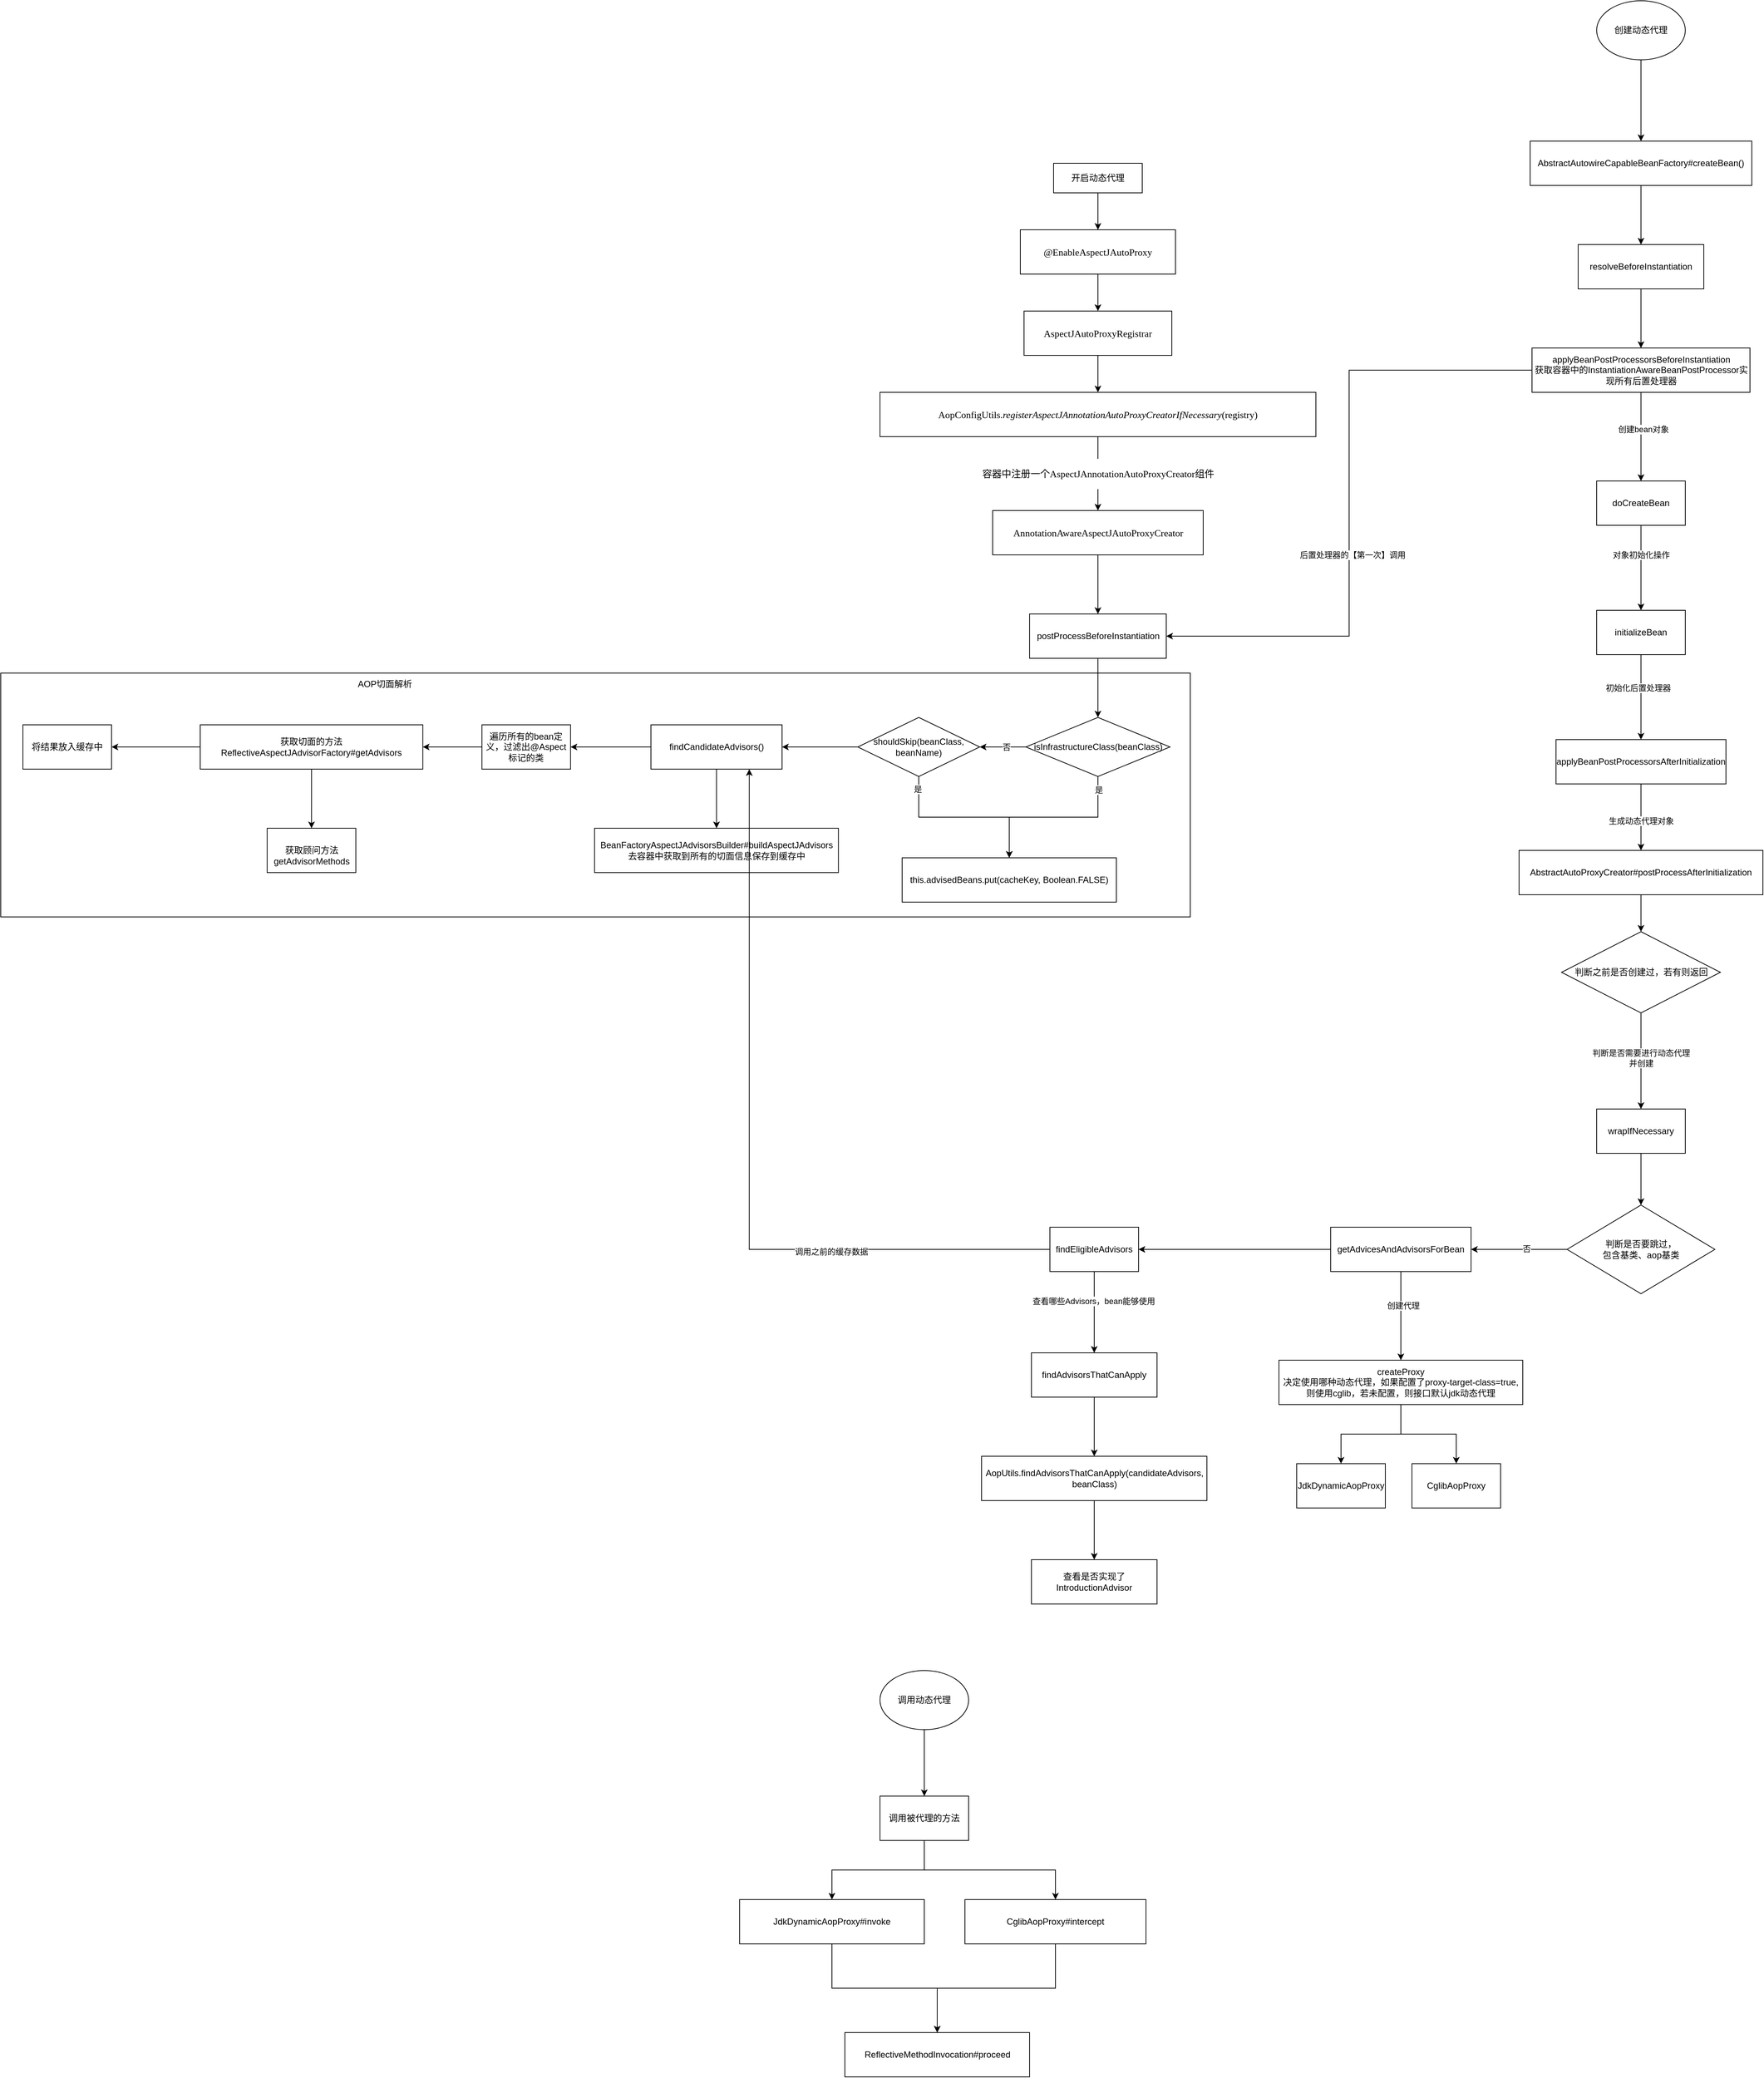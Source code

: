<mxfile version="17.4.2" type="github">
  <diagram id="zqGLJk5UMvPrqmy6urZE" name="Page-1">
    <mxGraphModel dx="2436" dy="1605" grid="1" gridSize="10" guides="1" tooltips="1" connect="1" arrows="1" fold="1" page="1" pageScale="1" pageWidth="827" pageHeight="1169" math="0" shadow="0">
      <root>
        <mxCell id="0" />
        <mxCell id="1" parent="0" />
        <mxCell id="qAHA5m0EomlQa44xy-ke-46" value="" style="rounded=0;whiteSpace=wrap;html=1;" vertex="1" parent="1">
          <mxGeometry x="-1340" y="670" width="1610" height="330" as="geometry" />
        </mxCell>
        <mxCell id="RtKo5a0ZY0x2Z-9psbsB-5" value="" style="edgeStyle=orthogonalEdgeStyle;rounded=0;orthogonalLoop=1;jettySize=auto;html=1;fontColor=#000000;" parent="1" source="RtKo5a0ZY0x2Z-9psbsB-1" target="RtKo5a0ZY0x2Z-9psbsB-4" edge="1">
          <mxGeometry relative="1" as="geometry" />
        </mxCell>
        <mxCell id="RtKo5a0ZY0x2Z-9psbsB-1" value="&lt;pre style=&quot;font-family: &amp;#34;consolas&amp;#34; ; font-size: 9.8pt&quot;&gt;@EnableAspectJAutoProxy&lt;/pre&gt;" style="rounded=0;whiteSpace=wrap;html=1;" parent="1" vertex="1">
          <mxGeometry x="40" y="70" width="210" height="60" as="geometry" />
        </mxCell>
        <mxCell id="RtKo5a0ZY0x2Z-9psbsB-3" style="edgeStyle=orthogonalEdgeStyle;rounded=0;orthogonalLoop=1;jettySize=auto;html=1;exitX=0.5;exitY=1;exitDx=0;exitDy=0;fontColor=#000000;" parent="1" source="RtKo5a0ZY0x2Z-9psbsB-2" target="RtKo5a0ZY0x2Z-9psbsB-1" edge="1">
          <mxGeometry relative="1" as="geometry" />
        </mxCell>
        <mxCell id="RtKo5a0ZY0x2Z-9psbsB-2" value="开启动态代理" style="rounded=0;whiteSpace=wrap;html=1;labelBackgroundColor=none;fontColor=#000000;" parent="1" vertex="1">
          <mxGeometry x="85" y="-20" width="120" height="40" as="geometry" />
        </mxCell>
        <mxCell id="RtKo5a0ZY0x2Z-9psbsB-7" value="" style="edgeStyle=orthogonalEdgeStyle;rounded=0;orthogonalLoop=1;jettySize=auto;html=1;fontColor=#000000;" parent="1" source="RtKo5a0ZY0x2Z-9psbsB-4" target="RtKo5a0ZY0x2Z-9psbsB-6" edge="1">
          <mxGeometry relative="1" as="geometry" />
        </mxCell>
        <mxCell id="RtKo5a0ZY0x2Z-9psbsB-4" value="&lt;pre style=&quot;font-family: &amp;#34;consolas&amp;#34; ; font-size: 9.8pt&quot;&gt;&lt;span style=&quot;background-color: rgb(255 , 255 , 255)&quot;&gt;AspectJAutoProxyRegistrar&lt;/span&gt;&lt;/pre&gt;" style="whiteSpace=wrap;html=1;rounded=0;strokeColor=#000000;" parent="1" vertex="1">
          <mxGeometry x="45" y="180" width="200" height="60" as="geometry" />
        </mxCell>
        <mxCell id="20RAIoxAXlQ54bQeJQ28-2" value="" style="edgeStyle=orthogonalEdgeStyle;rounded=0;orthogonalLoop=1;jettySize=auto;html=1;fontColor=#000000;" parent="1" source="RtKo5a0ZY0x2Z-9psbsB-6" target="20RAIoxAXlQ54bQeJQ28-1" edge="1">
          <mxGeometry relative="1" as="geometry" />
        </mxCell>
        <mxCell id="20RAIoxAXlQ54bQeJQ28-3" value="&lt;pre style=&quot;font-family: &amp;#34;arial&amp;#34; ; font-size: 9.8pt&quot;&gt;&lt;span style=&quot;background-color: rgb(255 , 255 , 255)&quot;&gt;容器中注册一个&lt;span style=&quot;font-family: &amp;#34;consolas&amp;#34;&quot;&gt;AspectJAnnotationAutoProxyCreator&lt;/span&gt;组件&lt;/span&gt;&lt;/pre&gt;" style="edgeLabel;html=1;align=center;verticalAlign=middle;resizable=0;points=[];fontColor=#000000;" parent="20RAIoxAXlQ54bQeJQ28-2" vertex="1" connectable="0">
          <mxGeometry x="-0.306" y="-1" relative="1" as="geometry">
            <mxPoint x="1" y="15" as="offset" />
          </mxGeometry>
        </mxCell>
        <mxCell id="RtKo5a0ZY0x2Z-9psbsB-6" value="&lt;pre style=&quot;font-family: &amp;#34;consolas&amp;#34; ; font-size: 9.8pt&quot;&gt;&lt;span style=&quot;background-color: rgb(255 , 255 , 255)&quot;&gt;AopConfigUtils.&lt;span style=&quot;font-style: italic&quot;&gt;registerAspectJAnnotationAutoProxyCreatorIfNecessary&lt;/span&gt;(registry)&lt;/span&gt;&lt;/pre&gt;" style="whiteSpace=wrap;html=1;strokeColor=#000000;rounded=0;" parent="1" vertex="1">
          <mxGeometry x="-150" y="290" width="590" height="60" as="geometry" />
        </mxCell>
        <mxCell id="qAHA5m0EomlQa44xy-ke-2" value="" style="edgeStyle=orthogonalEdgeStyle;rounded=0;orthogonalLoop=1;jettySize=auto;html=1;" edge="1" parent="1" source="20RAIoxAXlQ54bQeJQ28-1" target="qAHA5m0EomlQa44xy-ke-1">
          <mxGeometry relative="1" as="geometry" />
        </mxCell>
        <mxCell id="20RAIoxAXlQ54bQeJQ28-1" value="&lt;pre style=&quot;font-family: &amp;#34;consolas&amp;#34; ; font-size: 9.8pt&quot;&gt;&lt;span style=&quot;background-color: rgb(255 , 255 , 255)&quot;&gt;AnnotationAwareAspectJAutoProxyCreator&lt;/span&gt;&lt;/pre&gt;" style="whiteSpace=wrap;html=1;strokeColor=#000000;rounded=0;" parent="1" vertex="1">
          <mxGeometry x="2.5" y="450" width="285" height="60" as="geometry" />
        </mxCell>
        <mxCell id="qAHA5m0EomlQa44xy-ke-4" value="" style="edgeStyle=orthogonalEdgeStyle;rounded=0;orthogonalLoop=1;jettySize=auto;html=1;" edge="1" parent="1" source="qAHA5m0EomlQa44xy-ke-1" target="qAHA5m0EomlQa44xy-ke-3">
          <mxGeometry relative="1" as="geometry" />
        </mxCell>
        <mxCell id="qAHA5m0EomlQa44xy-ke-1" value="postProcessBeforeInstantiation" style="whiteSpace=wrap;html=1;strokeColor=#000000;rounded=0;" vertex="1" parent="1">
          <mxGeometry x="52.5" y="590" width="185" height="60" as="geometry" />
        </mxCell>
        <mxCell id="qAHA5m0EomlQa44xy-ke-6" value="" style="edgeStyle=orthogonalEdgeStyle;rounded=0;orthogonalLoop=1;jettySize=auto;html=1;" edge="1" parent="1" source="qAHA5m0EomlQa44xy-ke-3" target="qAHA5m0EomlQa44xy-ke-5">
          <mxGeometry relative="1" as="geometry" />
        </mxCell>
        <mxCell id="qAHA5m0EomlQa44xy-ke-12" value="否" style="edgeLabel;html=1;align=center;verticalAlign=middle;resizable=0;points=[];" vertex="1" connectable="0" parent="qAHA5m0EomlQa44xy-ke-6">
          <mxGeometry x="-0.687" relative="1" as="geometry">
            <mxPoint x="-17" as="offset" />
          </mxGeometry>
        </mxCell>
        <mxCell id="qAHA5m0EomlQa44xy-ke-9" style="edgeStyle=orthogonalEdgeStyle;rounded=0;orthogonalLoop=1;jettySize=auto;html=1;entryX=0.5;entryY=0;entryDx=0;entryDy=0;" edge="1" parent="1" source="qAHA5m0EomlQa44xy-ke-3" target="qAHA5m0EomlQa44xy-ke-7">
          <mxGeometry relative="1" as="geometry" />
        </mxCell>
        <mxCell id="qAHA5m0EomlQa44xy-ke-10" value="是" style="edgeLabel;html=1;align=center;verticalAlign=middle;resizable=0;points=[];" vertex="1" connectable="0" parent="qAHA5m0EomlQa44xy-ke-9">
          <mxGeometry x="-0.845" y="1" relative="1" as="geometry">
            <mxPoint as="offset" />
          </mxGeometry>
        </mxCell>
        <mxCell id="qAHA5m0EomlQa44xy-ke-3" value="isInfrastructureClass(beanClass)" style="rhombus;whiteSpace=wrap;html=1;strokeColor=#000000;rounded=0;" vertex="1" parent="1">
          <mxGeometry x="47.5" y="730" width="195" height="80" as="geometry" />
        </mxCell>
        <mxCell id="qAHA5m0EomlQa44xy-ke-8" value="" style="edgeStyle=orthogonalEdgeStyle;rounded=0;orthogonalLoop=1;jettySize=auto;html=1;" edge="1" parent="1" source="qAHA5m0EomlQa44xy-ke-5" target="qAHA5m0EomlQa44xy-ke-7">
          <mxGeometry relative="1" as="geometry" />
        </mxCell>
        <mxCell id="qAHA5m0EomlQa44xy-ke-11" value="是" style="edgeLabel;html=1;align=center;verticalAlign=middle;resizable=0;points=[];" vertex="1" connectable="0" parent="qAHA5m0EomlQa44xy-ke-8">
          <mxGeometry x="-0.855" y="-2" relative="1" as="geometry">
            <mxPoint as="offset" />
          </mxGeometry>
        </mxCell>
        <mxCell id="qAHA5m0EomlQa44xy-ke-14" value="" style="edgeStyle=orthogonalEdgeStyle;rounded=0;orthogonalLoop=1;jettySize=auto;html=1;" edge="1" parent="1" source="qAHA5m0EomlQa44xy-ke-5" target="qAHA5m0EomlQa44xy-ke-13">
          <mxGeometry relative="1" as="geometry" />
        </mxCell>
        <mxCell id="qAHA5m0EomlQa44xy-ke-5" value="shouldSkip(beanClass, beanName)" style="rhombus;whiteSpace=wrap;html=1;strokeColor=#000000;rounded=0;" vertex="1" parent="1">
          <mxGeometry x="-180" y="730" width="165" height="80" as="geometry" />
        </mxCell>
        <mxCell id="qAHA5m0EomlQa44xy-ke-7" value="this.advisedBeans.put(cacheKey, Boolean.FALSE)" style="whiteSpace=wrap;html=1;strokeColor=#000000;rounded=0;" vertex="1" parent="1">
          <mxGeometry x="-120" y="920" width="290" height="60" as="geometry" />
        </mxCell>
        <mxCell id="qAHA5m0EomlQa44xy-ke-22" value="" style="edgeStyle=orthogonalEdgeStyle;rounded=0;orthogonalLoop=1;jettySize=auto;html=1;" edge="1" parent="1" source="qAHA5m0EomlQa44xy-ke-13" target="qAHA5m0EomlQa44xy-ke-21">
          <mxGeometry relative="1" as="geometry" />
        </mxCell>
        <mxCell id="qAHA5m0EomlQa44xy-ke-24" value="" style="edgeStyle=orthogonalEdgeStyle;rounded=0;orthogonalLoop=1;jettySize=auto;html=1;" edge="1" parent="1" source="qAHA5m0EomlQa44xy-ke-13" target="qAHA5m0EomlQa44xy-ke-23">
          <mxGeometry relative="1" as="geometry" />
        </mxCell>
        <mxCell id="qAHA5m0EomlQa44xy-ke-13" value="findCandidateAdvisors()" style="whiteSpace=wrap;html=1;strokeColor=#000000;rounded=0;" vertex="1" parent="1">
          <mxGeometry x="-460" y="740" width="177.5" height="60" as="geometry" />
        </mxCell>
        <mxCell id="qAHA5m0EomlQa44xy-ke-17" value="" style="edgeStyle=orthogonalEdgeStyle;rounded=0;orthogonalLoop=1;jettySize=auto;html=1;" edge="1" parent="1" source="qAHA5m0EomlQa44xy-ke-15" target="qAHA5m0EomlQa44xy-ke-16">
          <mxGeometry relative="1" as="geometry" />
        </mxCell>
        <mxCell id="qAHA5m0EomlQa44xy-ke-15" value="AbstractAutowireCapableBeanFactory#createBean()" style="rounded=0;whiteSpace=wrap;html=1;" vertex="1" parent="1">
          <mxGeometry x="730" y="-50" width="300" height="60" as="geometry" />
        </mxCell>
        <mxCell id="qAHA5m0EomlQa44xy-ke-19" value="" style="edgeStyle=orthogonalEdgeStyle;rounded=0;orthogonalLoop=1;jettySize=auto;html=1;" edge="1" parent="1" source="qAHA5m0EomlQa44xy-ke-16" target="qAHA5m0EomlQa44xy-ke-18">
          <mxGeometry relative="1" as="geometry" />
        </mxCell>
        <mxCell id="qAHA5m0EomlQa44xy-ke-16" value="resolveBeforeInstantiation" style="whiteSpace=wrap;html=1;rounded=0;" vertex="1" parent="1">
          <mxGeometry x="795" y="90" width="170" height="60" as="geometry" />
        </mxCell>
        <mxCell id="qAHA5m0EomlQa44xy-ke-32" style="edgeStyle=orthogonalEdgeStyle;rounded=0;orthogonalLoop=1;jettySize=auto;html=1;entryX=1;entryY=0.5;entryDx=0;entryDy=0;" edge="1" parent="1" source="qAHA5m0EomlQa44xy-ke-18" target="qAHA5m0EomlQa44xy-ke-1">
          <mxGeometry relative="1" as="geometry" />
        </mxCell>
        <mxCell id="qAHA5m0EomlQa44xy-ke-33" value="后置处理器的【第一次】调用&amp;nbsp;" style="edgeLabel;html=1;align=center;verticalAlign=middle;resizable=0;points=[];" vertex="1" connectable="0" parent="qAHA5m0EomlQa44xy-ke-32">
          <mxGeometry x="-0.514" y="-1" relative="1" as="geometry">
            <mxPoint x="-34" y="251" as="offset" />
          </mxGeometry>
        </mxCell>
        <mxCell id="qAHA5m0EomlQa44xy-ke-35" value="" style="edgeStyle=orthogonalEdgeStyle;rounded=0;orthogonalLoop=1;jettySize=auto;html=1;" edge="1" parent="1" source="qAHA5m0EomlQa44xy-ke-18" target="qAHA5m0EomlQa44xy-ke-34">
          <mxGeometry relative="1" as="geometry" />
        </mxCell>
        <mxCell id="qAHA5m0EomlQa44xy-ke-36" value="创建bean对象" style="edgeLabel;html=1;align=center;verticalAlign=middle;resizable=0;points=[];" vertex="1" connectable="0" parent="qAHA5m0EomlQa44xy-ke-35">
          <mxGeometry x="-0.172" y="3" relative="1" as="geometry">
            <mxPoint as="offset" />
          </mxGeometry>
        </mxCell>
        <mxCell id="qAHA5m0EomlQa44xy-ke-18" value="applyBeanPostProcessorsBeforeInstantiation&lt;br&gt;获取容器中的InstantiationAwareBeanPostProcessor实现所有后置处理器" style="whiteSpace=wrap;html=1;rounded=0;" vertex="1" parent="1">
          <mxGeometry x="732.5" y="230" width="295" height="60" as="geometry" />
        </mxCell>
        <mxCell id="qAHA5m0EomlQa44xy-ke-21" value="BeanFactoryAspectJAdvisorsBuilder#buildAspectJAdvisors&lt;br&gt;去容器中获取到所有的切面信息保存到缓存中" style="whiteSpace=wrap;html=1;strokeColor=#000000;rounded=0;" vertex="1" parent="1">
          <mxGeometry x="-536.25" y="880" width="330" height="60" as="geometry" />
        </mxCell>
        <mxCell id="qAHA5m0EomlQa44xy-ke-26" value="" style="edgeStyle=orthogonalEdgeStyle;rounded=0;orthogonalLoop=1;jettySize=auto;html=1;" edge="1" parent="1" source="qAHA5m0EomlQa44xy-ke-23" target="qAHA5m0EomlQa44xy-ke-25">
          <mxGeometry relative="1" as="geometry" />
        </mxCell>
        <mxCell id="qAHA5m0EomlQa44xy-ke-23" value="遍历所有的bean定义，过滤出@Aspect标记的类" style="whiteSpace=wrap;html=1;strokeColor=#000000;rounded=0;" vertex="1" parent="1">
          <mxGeometry x="-688.75" y="740" width="120" height="60" as="geometry" />
        </mxCell>
        <mxCell id="qAHA5m0EomlQa44xy-ke-28" value="" style="edgeStyle=orthogonalEdgeStyle;rounded=0;orthogonalLoop=1;jettySize=auto;html=1;" edge="1" parent="1" source="qAHA5m0EomlQa44xy-ke-25" target="qAHA5m0EomlQa44xy-ke-27">
          <mxGeometry relative="1" as="geometry" />
        </mxCell>
        <mxCell id="qAHA5m0EomlQa44xy-ke-30" value="" style="edgeStyle=orthogonalEdgeStyle;rounded=0;orthogonalLoop=1;jettySize=auto;html=1;" edge="1" parent="1" source="qAHA5m0EomlQa44xy-ke-25" target="qAHA5m0EomlQa44xy-ke-29">
          <mxGeometry relative="1" as="geometry" />
        </mxCell>
        <mxCell id="qAHA5m0EomlQa44xy-ke-25" value="获取切面的方法&lt;br&gt;ReflectiveAspectJAdvisorFactory#getAdvisors" style="whiteSpace=wrap;html=1;strokeColor=#000000;rounded=0;" vertex="1" parent="1">
          <mxGeometry x="-1070" y="740" width="301.25" height="60" as="geometry" />
        </mxCell>
        <mxCell id="qAHA5m0EomlQa44xy-ke-27" value="将结果放入缓存中" style="whiteSpace=wrap;html=1;strokeColor=#000000;rounded=0;" vertex="1" parent="1">
          <mxGeometry x="-1309.995" y="740" width="120" height="60" as="geometry" />
        </mxCell>
        <mxCell id="qAHA5m0EomlQa44xy-ke-29" value="&lt;br&gt;获取顾问方法getAdvisorMethods" style="whiteSpace=wrap;html=1;strokeColor=#000000;rounded=0;" vertex="1" parent="1">
          <mxGeometry x="-979.375" y="880" width="120" height="60" as="geometry" />
        </mxCell>
        <mxCell id="qAHA5m0EomlQa44xy-ke-38" value="" style="edgeStyle=orthogonalEdgeStyle;rounded=0;orthogonalLoop=1;jettySize=auto;html=1;" edge="1" parent="1" source="qAHA5m0EomlQa44xy-ke-34" target="qAHA5m0EomlQa44xy-ke-37">
          <mxGeometry relative="1" as="geometry" />
        </mxCell>
        <mxCell id="qAHA5m0EomlQa44xy-ke-39" value="对象初始化操作" style="edgeLabel;html=1;align=center;verticalAlign=middle;resizable=0;points=[];" vertex="1" connectable="0" parent="qAHA5m0EomlQa44xy-ke-38">
          <mxGeometry x="-0.31" relative="1" as="geometry">
            <mxPoint as="offset" />
          </mxGeometry>
        </mxCell>
        <mxCell id="qAHA5m0EomlQa44xy-ke-34" value="doCreateBean" style="whiteSpace=wrap;html=1;rounded=0;" vertex="1" parent="1">
          <mxGeometry x="820" y="410" width="120" height="60" as="geometry" />
        </mxCell>
        <mxCell id="qAHA5m0EomlQa44xy-ke-41" value="" style="edgeStyle=orthogonalEdgeStyle;rounded=0;orthogonalLoop=1;jettySize=auto;html=1;" edge="1" parent="1" source="qAHA5m0EomlQa44xy-ke-37" target="qAHA5m0EomlQa44xy-ke-40">
          <mxGeometry relative="1" as="geometry" />
        </mxCell>
        <mxCell id="qAHA5m0EomlQa44xy-ke-42" value="初始化后置处理器" style="edgeLabel;html=1;align=center;verticalAlign=middle;resizable=0;points=[];" vertex="1" connectable="0" parent="qAHA5m0EomlQa44xy-ke-41">
          <mxGeometry x="-0.223" y="-4" relative="1" as="geometry">
            <mxPoint as="offset" />
          </mxGeometry>
        </mxCell>
        <mxCell id="qAHA5m0EomlQa44xy-ke-37" value="initializeBean" style="whiteSpace=wrap;html=1;rounded=0;" vertex="1" parent="1">
          <mxGeometry x="820" y="585" width="120" height="60" as="geometry" />
        </mxCell>
        <mxCell id="qAHA5m0EomlQa44xy-ke-44" value="" style="edgeStyle=orthogonalEdgeStyle;rounded=0;orthogonalLoop=1;jettySize=auto;html=1;" edge="1" parent="1" source="qAHA5m0EomlQa44xy-ke-40" target="qAHA5m0EomlQa44xy-ke-43">
          <mxGeometry relative="1" as="geometry" />
        </mxCell>
        <mxCell id="qAHA5m0EomlQa44xy-ke-45" value="生成动态代理对象" style="edgeLabel;html=1;align=center;verticalAlign=middle;resizable=0;points=[];" vertex="1" connectable="0" parent="qAHA5m0EomlQa44xy-ke-44">
          <mxGeometry x="-0.354" y="2" relative="1" as="geometry">
            <mxPoint x="-2" y="21" as="offset" />
          </mxGeometry>
        </mxCell>
        <mxCell id="qAHA5m0EomlQa44xy-ke-40" value="applyBeanPostProcessorsAfterInitialization" style="whiteSpace=wrap;html=1;rounded=0;" vertex="1" parent="1">
          <mxGeometry x="765" y="760" width="230" height="60" as="geometry" />
        </mxCell>
        <mxCell id="qAHA5m0EomlQa44xy-ke-51" value="" style="edgeStyle=orthogonalEdgeStyle;rounded=0;orthogonalLoop=1;jettySize=auto;html=1;" edge="1" parent="1" source="qAHA5m0EomlQa44xy-ke-43" target="qAHA5m0EomlQa44xy-ke-50">
          <mxGeometry relative="1" as="geometry" />
        </mxCell>
        <mxCell id="qAHA5m0EomlQa44xy-ke-43" value="AbstractAutoProxyCreator#postProcessAfterInitialization" style="whiteSpace=wrap;html=1;rounded=0;" vertex="1" parent="1">
          <mxGeometry x="715" y="910" width="330" height="60" as="geometry" />
        </mxCell>
        <mxCell id="qAHA5m0EomlQa44xy-ke-47" value="AOP切面解析" style="text;html=1;strokeColor=none;fillColor=none;align=center;verticalAlign=middle;whiteSpace=wrap;rounded=0;" vertex="1" parent="1">
          <mxGeometry x="-870" y="670" width="100" height="30" as="geometry" />
        </mxCell>
        <mxCell id="qAHA5m0EomlQa44xy-ke-53" value="" style="edgeStyle=orthogonalEdgeStyle;rounded=0;orthogonalLoop=1;jettySize=auto;html=1;" edge="1" parent="1" source="qAHA5m0EomlQa44xy-ke-50" target="qAHA5m0EomlQa44xy-ke-52">
          <mxGeometry relative="1" as="geometry" />
        </mxCell>
        <mxCell id="qAHA5m0EomlQa44xy-ke-54" value="判断是否需要进行动态代理&lt;br&gt;并创建" style="edgeLabel;html=1;align=center;verticalAlign=middle;resizable=0;points=[];" vertex="1" connectable="0" parent="qAHA5m0EomlQa44xy-ke-53">
          <mxGeometry x="-0.318" y="1" relative="1" as="geometry">
            <mxPoint x="-1" y="16" as="offset" />
          </mxGeometry>
        </mxCell>
        <mxCell id="qAHA5m0EomlQa44xy-ke-50" value="&lt;span&gt;判断之前是否创建过，若有则返回&lt;/span&gt;" style="rhombus;whiteSpace=wrap;html=1;rounded=0;" vertex="1" parent="1">
          <mxGeometry x="772.5" y="1020" width="215" height="110" as="geometry" />
        </mxCell>
        <mxCell id="qAHA5m0EomlQa44xy-ke-56" value="" style="edgeStyle=orthogonalEdgeStyle;rounded=0;orthogonalLoop=1;jettySize=auto;html=1;" edge="1" parent="1" source="qAHA5m0EomlQa44xy-ke-52" target="qAHA5m0EomlQa44xy-ke-55">
          <mxGeometry relative="1" as="geometry" />
        </mxCell>
        <mxCell id="qAHA5m0EomlQa44xy-ke-52" value="wrapIfNecessary" style="whiteSpace=wrap;html=1;rounded=0;" vertex="1" parent="1">
          <mxGeometry x="820" y="1260" width="120" height="60" as="geometry" />
        </mxCell>
        <mxCell id="qAHA5m0EomlQa44xy-ke-58" value="" style="edgeStyle=orthogonalEdgeStyle;rounded=0;orthogonalLoop=1;jettySize=auto;html=1;" edge="1" parent="1" source="qAHA5m0EomlQa44xy-ke-55" target="qAHA5m0EomlQa44xy-ke-57">
          <mxGeometry relative="1" as="geometry" />
        </mxCell>
        <mxCell id="qAHA5m0EomlQa44xy-ke-63" value="否" style="edgeLabel;html=1;align=center;verticalAlign=middle;resizable=0;points=[];" vertex="1" connectable="0" parent="qAHA5m0EomlQa44xy-ke-58">
          <mxGeometry x="-0.156" y="-1" relative="1" as="geometry">
            <mxPoint as="offset" />
          </mxGeometry>
        </mxCell>
        <mxCell id="qAHA5m0EomlQa44xy-ke-55" value="判断是否要跳过，&lt;br&gt;包含基类、aop基类" style="rhombus;whiteSpace=wrap;html=1;rounded=0;" vertex="1" parent="1">
          <mxGeometry x="780" y="1390" width="200" height="120" as="geometry" />
        </mxCell>
        <mxCell id="qAHA5m0EomlQa44xy-ke-60" value="" style="edgeStyle=orthogonalEdgeStyle;rounded=0;orthogonalLoop=1;jettySize=auto;html=1;" edge="1" parent="1" source="qAHA5m0EomlQa44xy-ke-57" target="qAHA5m0EomlQa44xy-ke-59">
          <mxGeometry relative="1" as="geometry" />
        </mxCell>
        <mxCell id="qAHA5m0EomlQa44xy-ke-65" value="" style="edgeStyle=orthogonalEdgeStyle;rounded=0;orthogonalLoop=1;jettySize=auto;html=1;" edge="1" parent="1" source="qAHA5m0EomlQa44xy-ke-57" target="qAHA5m0EomlQa44xy-ke-64">
          <mxGeometry relative="1" as="geometry" />
        </mxCell>
        <mxCell id="qAHA5m0EomlQa44xy-ke-66" value="创建代理" style="edgeLabel;html=1;align=center;verticalAlign=middle;resizable=0;points=[];" vertex="1" connectable="0" parent="qAHA5m0EomlQa44xy-ke-65">
          <mxGeometry x="-0.243" y="3" relative="1" as="geometry">
            <mxPoint as="offset" />
          </mxGeometry>
        </mxCell>
        <mxCell id="qAHA5m0EomlQa44xy-ke-57" value="getAdvicesAndAdvisorsForBean" style="whiteSpace=wrap;html=1;rounded=0;" vertex="1" parent="1">
          <mxGeometry x="460" y="1420" width="190" height="60" as="geometry" />
        </mxCell>
        <mxCell id="qAHA5m0EomlQa44xy-ke-61" style="edgeStyle=orthogonalEdgeStyle;rounded=0;orthogonalLoop=1;jettySize=auto;html=1;entryX=0.75;entryY=1;entryDx=0;entryDy=0;" edge="1" parent="1" source="qAHA5m0EomlQa44xy-ke-59" target="qAHA5m0EomlQa44xy-ke-13">
          <mxGeometry relative="1" as="geometry" />
        </mxCell>
        <mxCell id="qAHA5m0EomlQa44xy-ke-62" value="调用之前的缓存数据" style="edgeLabel;html=1;align=center;verticalAlign=middle;resizable=0;points=[];" vertex="1" connectable="0" parent="qAHA5m0EomlQa44xy-ke-61">
          <mxGeometry x="-0.44" y="3" relative="1" as="geometry">
            <mxPoint as="offset" />
          </mxGeometry>
        </mxCell>
        <mxCell id="qAHA5m0EomlQa44xy-ke-72" value="" style="edgeStyle=orthogonalEdgeStyle;rounded=0;orthogonalLoop=1;jettySize=auto;html=1;" edge="1" parent="1" source="qAHA5m0EomlQa44xy-ke-59" target="qAHA5m0EomlQa44xy-ke-71">
          <mxGeometry relative="1" as="geometry" />
        </mxCell>
        <mxCell id="qAHA5m0EomlQa44xy-ke-73" value="查看哪些Advisors，bean能够使用" style="edgeLabel;html=1;align=center;verticalAlign=middle;resizable=0;points=[];" vertex="1" connectable="0" parent="qAHA5m0EomlQa44xy-ke-72">
          <mxGeometry x="-0.279" y="-1" relative="1" as="geometry">
            <mxPoint as="offset" />
          </mxGeometry>
        </mxCell>
        <mxCell id="qAHA5m0EomlQa44xy-ke-59" value="findEligibleAdvisors" style="whiteSpace=wrap;html=1;rounded=0;" vertex="1" parent="1">
          <mxGeometry x="80" y="1420" width="120" height="60" as="geometry" />
        </mxCell>
        <mxCell id="qAHA5m0EomlQa44xy-ke-68" value="" style="edgeStyle=orthogonalEdgeStyle;rounded=0;orthogonalLoop=1;jettySize=auto;html=1;" edge="1" parent="1" source="qAHA5m0EomlQa44xy-ke-64" target="qAHA5m0EomlQa44xy-ke-67">
          <mxGeometry relative="1" as="geometry" />
        </mxCell>
        <mxCell id="qAHA5m0EomlQa44xy-ke-70" value="" style="edgeStyle=orthogonalEdgeStyle;rounded=0;orthogonalLoop=1;jettySize=auto;html=1;" edge="1" parent="1" source="qAHA5m0EomlQa44xy-ke-64" target="qAHA5m0EomlQa44xy-ke-69">
          <mxGeometry relative="1" as="geometry" />
        </mxCell>
        <mxCell id="qAHA5m0EomlQa44xy-ke-64" value="createProxy&lt;br&gt;决定使用哪种动态代理，如果配置了proxy-target-class=true,则使用cglib，若未配置，则接口默认jdk动态代理" style="whiteSpace=wrap;html=1;rounded=0;" vertex="1" parent="1">
          <mxGeometry x="390" y="1600" width="330" height="60" as="geometry" />
        </mxCell>
        <mxCell id="qAHA5m0EomlQa44xy-ke-67" value="JdkDynamicAopProxy" style="whiteSpace=wrap;html=1;rounded=0;" vertex="1" parent="1">
          <mxGeometry x="414" y="1740" width="120" height="60" as="geometry" />
        </mxCell>
        <mxCell id="qAHA5m0EomlQa44xy-ke-69" value="CglibAopProxy" style="whiteSpace=wrap;html=1;rounded=0;" vertex="1" parent="1">
          <mxGeometry x="570" y="1740" width="120" height="60" as="geometry" />
        </mxCell>
        <mxCell id="qAHA5m0EomlQa44xy-ke-75" value="" style="edgeStyle=orthogonalEdgeStyle;rounded=0;orthogonalLoop=1;jettySize=auto;html=1;" edge="1" parent="1" source="qAHA5m0EomlQa44xy-ke-71" target="qAHA5m0EomlQa44xy-ke-74">
          <mxGeometry relative="1" as="geometry" />
        </mxCell>
        <mxCell id="qAHA5m0EomlQa44xy-ke-71" value="findAdvisorsThatCanApply" style="whiteSpace=wrap;html=1;rounded=0;" vertex="1" parent="1">
          <mxGeometry x="55" y="1590" width="170" height="60" as="geometry" />
        </mxCell>
        <mxCell id="qAHA5m0EomlQa44xy-ke-77" value="" style="edgeStyle=orthogonalEdgeStyle;rounded=0;orthogonalLoop=1;jettySize=auto;html=1;" edge="1" parent="1" source="qAHA5m0EomlQa44xy-ke-74" target="qAHA5m0EomlQa44xy-ke-76">
          <mxGeometry relative="1" as="geometry" />
        </mxCell>
        <mxCell id="qAHA5m0EomlQa44xy-ke-74" value="AopUtils.findAdvisorsThatCanApply(candidateAdvisors, beanClass)" style="whiteSpace=wrap;html=1;rounded=0;" vertex="1" parent="1">
          <mxGeometry x="-12.5" y="1730" width="305" height="60" as="geometry" />
        </mxCell>
        <mxCell id="qAHA5m0EomlQa44xy-ke-76" value="查看是否实现了IntroductionAdvisor" style="whiteSpace=wrap;html=1;rounded=0;" vertex="1" parent="1">
          <mxGeometry x="55" y="1870" width="170" height="60" as="geometry" />
        </mxCell>
        <mxCell id="qAHA5m0EomlQa44xy-ke-79" style="edgeStyle=orthogonalEdgeStyle;rounded=0;orthogonalLoop=1;jettySize=auto;html=1;" edge="1" parent="1" source="qAHA5m0EomlQa44xy-ke-78" target="qAHA5m0EomlQa44xy-ke-15">
          <mxGeometry relative="1" as="geometry" />
        </mxCell>
        <mxCell id="qAHA5m0EomlQa44xy-ke-78" value="创建动态代理" style="ellipse;whiteSpace=wrap;html=1;" vertex="1" parent="1">
          <mxGeometry x="820" y="-240" width="120" height="80" as="geometry" />
        </mxCell>
        <mxCell id="qAHA5m0EomlQa44xy-ke-82" value="" style="edgeStyle=orthogonalEdgeStyle;rounded=0;orthogonalLoop=1;jettySize=auto;html=1;" edge="1" parent="1" source="qAHA5m0EomlQa44xy-ke-80" target="qAHA5m0EomlQa44xy-ke-81">
          <mxGeometry relative="1" as="geometry" />
        </mxCell>
        <mxCell id="qAHA5m0EomlQa44xy-ke-80" value="调用动态代理" style="ellipse;whiteSpace=wrap;html=1;" vertex="1" parent="1">
          <mxGeometry x="-150" y="2020" width="120" height="80" as="geometry" />
        </mxCell>
        <mxCell id="qAHA5m0EomlQa44xy-ke-84" value="" style="edgeStyle=orthogonalEdgeStyle;rounded=0;orthogonalLoop=1;jettySize=auto;html=1;" edge="1" parent="1" source="qAHA5m0EomlQa44xy-ke-81" target="qAHA5m0EomlQa44xy-ke-83">
          <mxGeometry relative="1" as="geometry" />
        </mxCell>
        <mxCell id="qAHA5m0EomlQa44xy-ke-86" value="" style="edgeStyle=orthogonalEdgeStyle;rounded=0;orthogonalLoop=1;jettySize=auto;html=1;" edge="1" parent="1" source="qAHA5m0EomlQa44xy-ke-81" target="qAHA5m0EomlQa44xy-ke-85">
          <mxGeometry relative="1" as="geometry" />
        </mxCell>
        <mxCell id="qAHA5m0EomlQa44xy-ke-81" value="调用被代理的方法" style="whiteSpace=wrap;html=1;" vertex="1" parent="1">
          <mxGeometry x="-150" y="2190" width="120" height="60" as="geometry" />
        </mxCell>
        <mxCell id="qAHA5m0EomlQa44xy-ke-88" value="" style="edgeStyle=orthogonalEdgeStyle;rounded=0;orthogonalLoop=1;jettySize=auto;html=1;" edge="1" parent="1" source="qAHA5m0EomlQa44xy-ke-83" target="qAHA5m0EomlQa44xy-ke-87">
          <mxGeometry relative="1" as="geometry" />
        </mxCell>
        <mxCell id="qAHA5m0EomlQa44xy-ke-83" value="&lt;span&gt;JdkDynamicAopProxy#invoke&lt;/span&gt;" style="whiteSpace=wrap;html=1;" vertex="1" parent="1">
          <mxGeometry x="-340" y="2330" width="250" height="60" as="geometry" />
        </mxCell>
        <mxCell id="qAHA5m0EomlQa44xy-ke-89" style="edgeStyle=orthogonalEdgeStyle;rounded=0;orthogonalLoop=1;jettySize=auto;html=1;entryX=0.5;entryY=0;entryDx=0;entryDy=0;" edge="1" parent="1" source="qAHA5m0EomlQa44xy-ke-85" target="qAHA5m0EomlQa44xy-ke-87">
          <mxGeometry relative="1" as="geometry" />
        </mxCell>
        <mxCell id="qAHA5m0EomlQa44xy-ke-85" value="&lt;span&gt;CglibAopProxy#intercept&lt;/span&gt;" style="whiteSpace=wrap;html=1;" vertex="1" parent="1">
          <mxGeometry x="-35" y="2330" width="245" height="60" as="geometry" />
        </mxCell>
        <mxCell id="qAHA5m0EomlQa44xy-ke-87" value="&lt;span&gt;ReflectiveMethodInvocation#proceed&lt;/span&gt;" style="whiteSpace=wrap;html=1;" vertex="1" parent="1">
          <mxGeometry x="-197.5" y="2510" width="250" height="60" as="geometry" />
        </mxCell>
      </root>
    </mxGraphModel>
  </diagram>
</mxfile>
